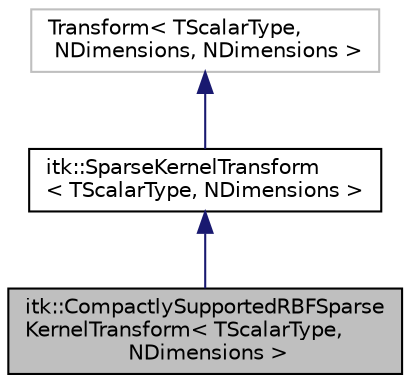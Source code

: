 digraph "itk::CompactlySupportedRBFSparseKernelTransform&lt; TScalarType, NDimensions &gt;"
{
  edge [fontname="Helvetica",fontsize="10",labelfontname="Helvetica",labelfontsize="10"];
  node [fontname="Helvetica",fontsize="10",shape=record];
  Node1 [label="itk::CompactlySupportedRBFSparse\lKernelTransform\< TScalarType,\l NDimensions \>",height=0.2,width=0.4,color="black", fillcolor="grey75", style="filled", fontcolor="black"];
  Node2 -> Node1 [dir="back",color="midnightblue",fontsize="10",style="solid",fontname="Helvetica"];
  Node2 [label="itk::SparseKernelTransform\l\< TScalarType, NDimensions \>",height=0.2,width=0.4,color="black", fillcolor="white", style="filled",URL="$classitk_1_1_sparse_kernel_transform.html"];
  Node3 -> Node2 [dir="back",color="midnightblue",fontsize="10",style="solid",fontname="Helvetica"];
  Node3 [label="Transform\< TScalarType,\l NDimensions, NDimensions \>",height=0.2,width=0.4,color="grey75", fillcolor="white", style="filled"];
}
